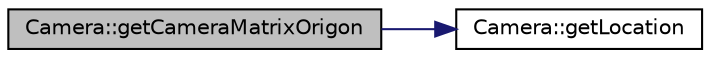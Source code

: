 digraph "Camera::getCameraMatrixOrigon"
{
 // LATEX_PDF_SIZE
  edge [fontname="Helvetica",fontsize="10",labelfontname="Helvetica",labelfontsize="10"];
  node [fontname="Helvetica",fontsize="10",shape=record];
  rankdir="LR";
  Node1 [label="Camera::getCameraMatrixOrigon",height=0.2,width=0.4,color="black", fillcolor="grey75", style="filled", fontcolor="black",tooltip="returns the camera matrix with the target as the origon."];
  Node1 -> Node2 [color="midnightblue",fontsize="10",style="solid",fontname="Helvetica"];
  Node2 [label="Camera::getLocation",height=0.2,width=0.4,color="black", fillcolor="white", style="filled",URL="$classCamera.html#aa5786f7090ec3569fa729f10a2e64ce1",tooltip="Returns the location of the camera."];
}
